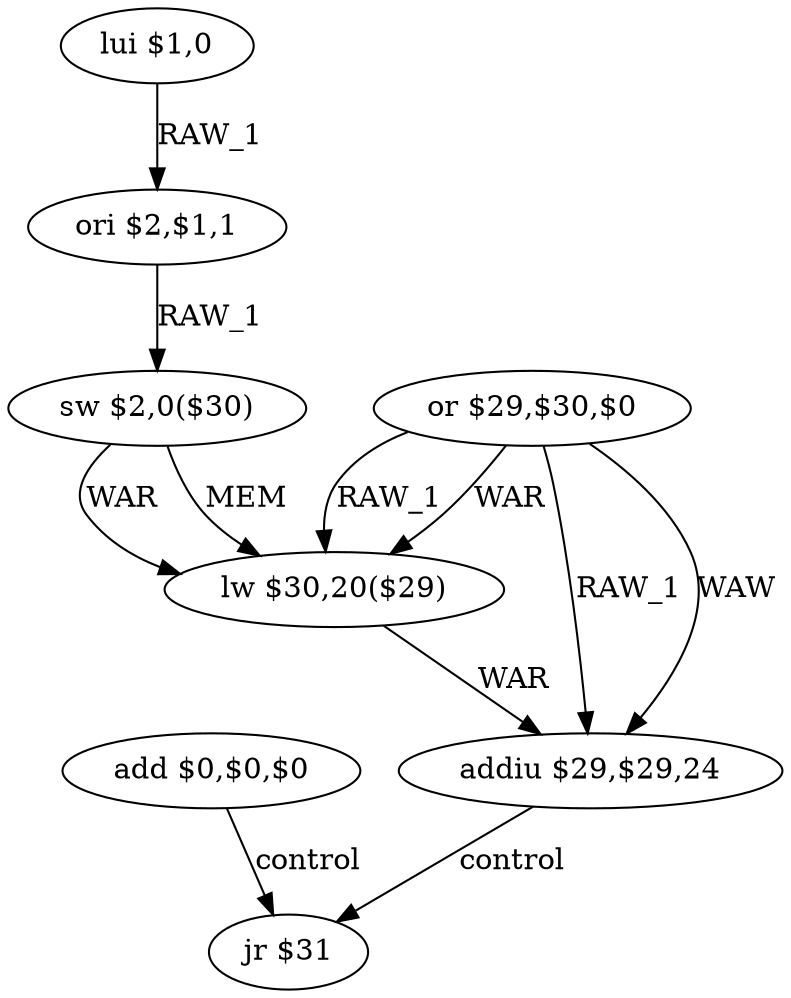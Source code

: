 digraph G1 {
node [shape = ellipse];
i0 [label = "add $0,$0,$0"] ;
i0 ->  i7 [label= "control"];
i7 [label = "jr $31"] ;
i1 [label = "lui $1,0"] ;
i1 ->  i2 [label= "RAW_1"];
i2 [label = "ori $2,$1,1"] ;
i2 ->  i3 [label= "RAW_1"];
i3 [label = "sw $2,0($30)"] ;
i3 ->  i5 [label= "WAR"];
i3 ->  i5 [label= "MEM"];
i5 [label = "lw $30,20($29)"] ;
i5 ->  i6 [label= "WAR"];
i6 [label = "addiu $29,$29,24"] ;
i6 ->  i7 [label= "control"];
i4 [label = "or $29,$30,$0"] ;
i4 ->  i5 [label= "RAW_1"];
i4 ->  i5 [label= "WAR"];
i4 ->  i6 [label= "RAW_1"];
i4 ->  i6 [label= "WAW"];
}
